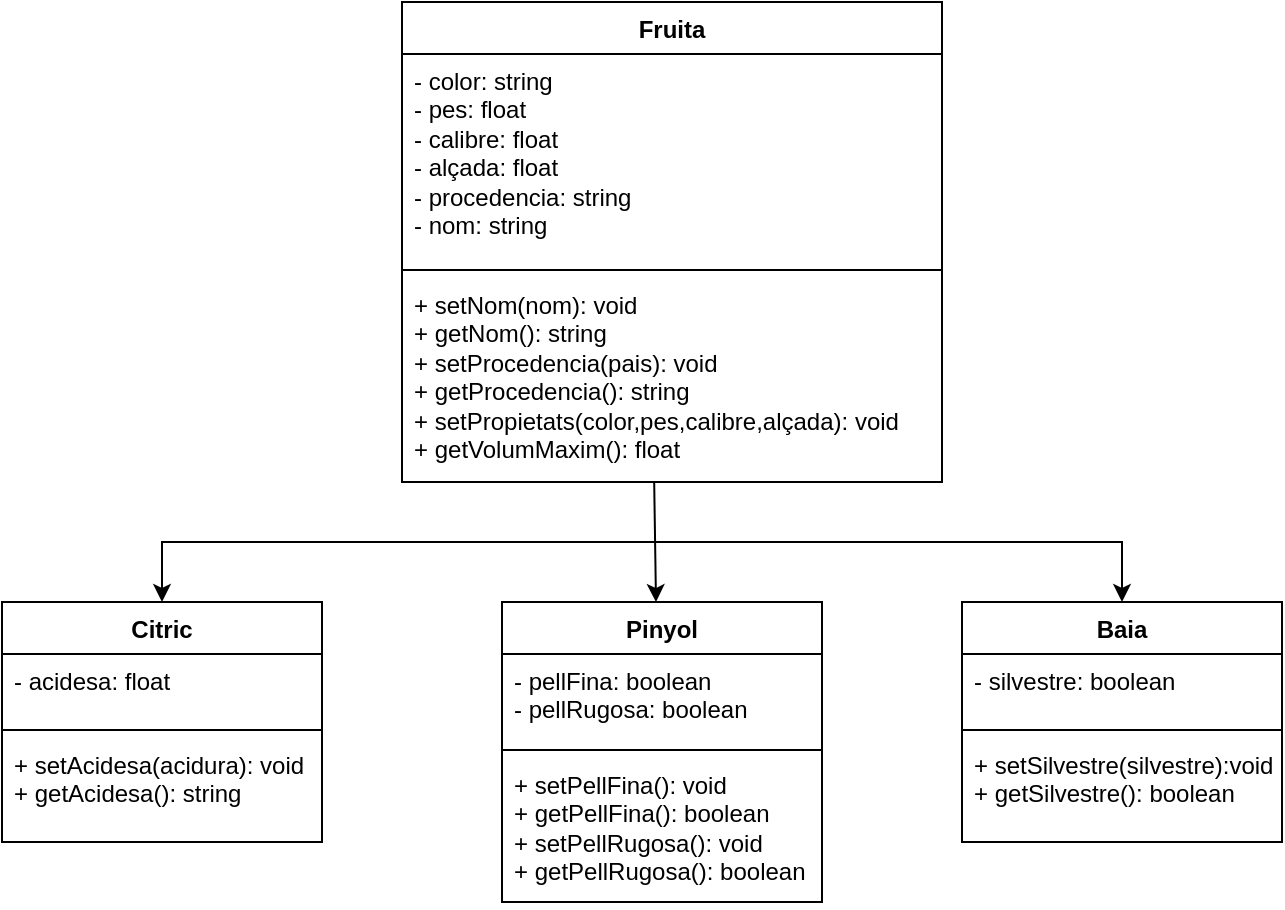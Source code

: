 <mxfile version="21.6.5" type="device">
  <diagram id="C5RBs43oDa-KdzZeNtuy" name="Page-1">
    <mxGraphModel dx="1128" dy="510" grid="1" gridSize="10" guides="1" tooltips="1" connect="1" arrows="1" fold="1" page="1" pageScale="1" pageWidth="827" pageHeight="1169" math="0" shadow="0">
      <root>
        <mxCell id="WIyWlLk6GJQsqaUBKTNV-0" />
        <mxCell id="WIyWlLk6GJQsqaUBKTNV-1" parent="WIyWlLk6GJQsqaUBKTNV-0" />
        <mxCell id="SbMwxhJ8BMuaTjkvZlsN-0" value="Fruita" style="swimlane;fontStyle=1;align=center;verticalAlign=top;childLayout=stackLayout;horizontal=1;startSize=26;horizontalStack=0;resizeParent=1;resizeParentMax=0;resizeLast=0;collapsible=1;marginBottom=0;whiteSpace=wrap;html=1;" vertex="1" parent="WIyWlLk6GJQsqaUBKTNV-1">
          <mxGeometry x="240" y="10" width="270" height="240" as="geometry" />
        </mxCell>
        <mxCell id="SbMwxhJ8BMuaTjkvZlsN-1" value="- color: string&lt;br&gt;- pes: float&lt;br&gt;- calibre: float&lt;br&gt;- alçada: float&lt;br&gt;- procedencia: string&lt;br&gt;- nom: string" style="text;strokeColor=none;fillColor=none;align=left;verticalAlign=top;spacingLeft=4;spacingRight=4;overflow=hidden;rotatable=0;points=[[0,0.5],[1,0.5]];portConstraint=eastwest;whiteSpace=wrap;html=1;" vertex="1" parent="SbMwxhJ8BMuaTjkvZlsN-0">
          <mxGeometry y="26" width="270" height="104" as="geometry" />
        </mxCell>
        <mxCell id="SbMwxhJ8BMuaTjkvZlsN-2" value="" style="line;strokeWidth=1;fillColor=none;align=left;verticalAlign=middle;spacingTop=-1;spacingLeft=3;spacingRight=3;rotatable=0;labelPosition=right;points=[];portConstraint=eastwest;strokeColor=inherit;" vertex="1" parent="SbMwxhJ8BMuaTjkvZlsN-0">
          <mxGeometry y="130" width="270" height="8" as="geometry" />
        </mxCell>
        <mxCell id="SbMwxhJ8BMuaTjkvZlsN-3" value="+ setNom(nom): void&lt;br&gt;+ getNom(): string&lt;br&gt;+ setProcedencia(pais): void&lt;br&gt;+ getProcedencia(): string&lt;br&gt;+ setPropietats(color,pes,calibre,alçada): void&lt;br&gt;+ getVolumMaxim(): float" style="text;strokeColor=none;fillColor=none;align=left;verticalAlign=top;spacingLeft=4;spacingRight=4;overflow=hidden;rotatable=0;points=[[0,0.5],[1,0.5]];portConstraint=eastwest;whiteSpace=wrap;html=1;" vertex="1" parent="SbMwxhJ8BMuaTjkvZlsN-0">
          <mxGeometry y="138" width="270" height="102" as="geometry" />
        </mxCell>
        <mxCell id="SbMwxhJ8BMuaTjkvZlsN-4" value="Citric" style="swimlane;fontStyle=1;align=center;verticalAlign=top;childLayout=stackLayout;horizontal=1;startSize=26;horizontalStack=0;resizeParent=1;resizeParentMax=0;resizeLast=0;collapsible=1;marginBottom=0;whiteSpace=wrap;html=1;" vertex="1" parent="WIyWlLk6GJQsqaUBKTNV-1">
          <mxGeometry x="40" y="310" width="160" height="120" as="geometry" />
        </mxCell>
        <mxCell id="SbMwxhJ8BMuaTjkvZlsN-5" value="- acidesa: float" style="text;strokeColor=none;fillColor=none;align=left;verticalAlign=top;spacingLeft=4;spacingRight=4;overflow=hidden;rotatable=0;points=[[0,0.5],[1,0.5]];portConstraint=eastwest;whiteSpace=wrap;html=1;" vertex="1" parent="SbMwxhJ8BMuaTjkvZlsN-4">
          <mxGeometry y="26" width="160" height="34" as="geometry" />
        </mxCell>
        <mxCell id="SbMwxhJ8BMuaTjkvZlsN-6" value="" style="line;strokeWidth=1;fillColor=none;align=left;verticalAlign=middle;spacingTop=-1;spacingLeft=3;spacingRight=3;rotatable=0;labelPosition=right;points=[];portConstraint=eastwest;strokeColor=inherit;" vertex="1" parent="SbMwxhJ8BMuaTjkvZlsN-4">
          <mxGeometry y="60" width="160" height="8" as="geometry" />
        </mxCell>
        <mxCell id="SbMwxhJ8BMuaTjkvZlsN-7" value="+ setAcidesa(acidura): void&lt;br&gt;+ getAcidesa(): string" style="text;strokeColor=none;fillColor=none;align=left;verticalAlign=top;spacingLeft=4;spacingRight=4;overflow=hidden;rotatable=0;points=[[0,0.5],[1,0.5]];portConstraint=eastwest;whiteSpace=wrap;html=1;" vertex="1" parent="SbMwxhJ8BMuaTjkvZlsN-4">
          <mxGeometry y="68" width="160" height="52" as="geometry" />
        </mxCell>
        <mxCell id="SbMwxhJ8BMuaTjkvZlsN-8" value="Pinyol" style="swimlane;fontStyle=1;align=center;verticalAlign=top;childLayout=stackLayout;horizontal=1;startSize=26;horizontalStack=0;resizeParent=1;resizeParentMax=0;resizeLast=0;collapsible=1;marginBottom=0;whiteSpace=wrap;html=1;" vertex="1" parent="WIyWlLk6GJQsqaUBKTNV-1">
          <mxGeometry x="290" y="310" width="160" height="150" as="geometry" />
        </mxCell>
        <mxCell id="SbMwxhJ8BMuaTjkvZlsN-9" value="- pellFina: boolean&lt;br&gt;- pellRugosa: boolean" style="text;strokeColor=none;fillColor=none;align=left;verticalAlign=top;spacingLeft=4;spacingRight=4;overflow=hidden;rotatable=0;points=[[0,0.5],[1,0.5]];portConstraint=eastwest;whiteSpace=wrap;html=1;" vertex="1" parent="SbMwxhJ8BMuaTjkvZlsN-8">
          <mxGeometry y="26" width="160" height="44" as="geometry" />
        </mxCell>
        <mxCell id="SbMwxhJ8BMuaTjkvZlsN-10" value="" style="line;strokeWidth=1;fillColor=none;align=left;verticalAlign=middle;spacingTop=-1;spacingLeft=3;spacingRight=3;rotatable=0;labelPosition=right;points=[];portConstraint=eastwest;strokeColor=inherit;" vertex="1" parent="SbMwxhJ8BMuaTjkvZlsN-8">
          <mxGeometry y="70" width="160" height="8" as="geometry" />
        </mxCell>
        <mxCell id="SbMwxhJ8BMuaTjkvZlsN-11" value="+ setPellFina(): void&lt;br&gt;+ getPellFina(): boolean&lt;br&gt;+ setPellRugosa(): void&lt;br&gt;+ getPellRugosa(): boolean" style="text;strokeColor=none;fillColor=none;align=left;verticalAlign=top;spacingLeft=4;spacingRight=4;overflow=hidden;rotatable=0;points=[[0,0.5],[1,0.5]];portConstraint=eastwest;whiteSpace=wrap;html=1;" vertex="1" parent="SbMwxhJ8BMuaTjkvZlsN-8">
          <mxGeometry y="78" width="160" height="72" as="geometry" />
        </mxCell>
        <mxCell id="SbMwxhJ8BMuaTjkvZlsN-12" value="Baia" style="swimlane;fontStyle=1;align=center;verticalAlign=top;childLayout=stackLayout;horizontal=1;startSize=26;horizontalStack=0;resizeParent=1;resizeParentMax=0;resizeLast=0;collapsible=1;marginBottom=0;whiteSpace=wrap;html=1;" vertex="1" parent="WIyWlLk6GJQsqaUBKTNV-1">
          <mxGeometry x="520" y="310" width="160" height="120" as="geometry" />
        </mxCell>
        <mxCell id="SbMwxhJ8BMuaTjkvZlsN-13" value="- silvestre: boolean" style="text;strokeColor=none;fillColor=none;align=left;verticalAlign=top;spacingLeft=4;spacingRight=4;overflow=hidden;rotatable=0;points=[[0,0.5],[1,0.5]];portConstraint=eastwest;whiteSpace=wrap;html=1;" vertex="1" parent="SbMwxhJ8BMuaTjkvZlsN-12">
          <mxGeometry y="26" width="160" height="34" as="geometry" />
        </mxCell>
        <mxCell id="SbMwxhJ8BMuaTjkvZlsN-14" value="" style="line;strokeWidth=1;fillColor=none;align=left;verticalAlign=middle;spacingTop=-1;spacingLeft=3;spacingRight=3;rotatable=0;labelPosition=right;points=[];portConstraint=eastwest;strokeColor=inherit;" vertex="1" parent="SbMwxhJ8BMuaTjkvZlsN-12">
          <mxGeometry y="60" width="160" height="8" as="geometry" />
        </mxCell>
        <mxCell id="SbMwxhJ8BMuaTjkvZlsN-15" value="+ setSilvestre(silvestre):void&lt;br&gt;+ getSilvestre(): boolean" style="text;strokeColor=none;fillColor=none;align=left;verticalAlign=top;spacingLeft=4;spacingRight=4;overflow=hidden;rotatable=0;points=[[0,0.5],[1,0.5]];portConstraint=eastwest;whiteSpace=wrap;html=1;" vertex="1" parent="SbMwxhJ8BMuaTjkvZlsN-12">
          <mxGeometry y="68" width="160" height="52" as="geometry" />
        </mxCell>
        <mxCell id="SbMwxhJ8BMuaTjkvZlsN-16" value="" style="endArrow=classic;html=1;rounded=0;entryX=0.5;entryY=0;entryDx=0;entryDy=0;exitX=0.467;exitY=1;exitDx=0;exitDy=0;exitPerimeter=0;" edge="1" parent="WIyWlLk6GJQsqaUBKTNV-1" source="SbMwxhJ8BMuaTjkvZlsN-3">
          <mxGeometry width="50" height="50" relative="1" as="geometry">
            <mxPoint x="330" y="270" as="sourcePoint" />
            <mxPoint x="367" y="310" as="targetPoint" />
          </mxGeometry>
        </mxCell>
        <mxCell id="SbMwxhJ8BMuaTjkvZlsN-17" value="" style="endArrow=classic;html=1;rounded=0;entryX=0.5;entryY=0;entryDx=0;entryDy=0;" edge="1" parent="WIyWlLk6GJQsqaUBKTNV-1">
          <mxGeometry width="50" height="50" relative="1" as="geometry">
            <mxPoint x="370" y="280" as="sourcePoint" />
            <mxPoint x="600" y="310" as="targetPoint" />
            <Array as="points">
              <mxPoint x="600" y="280" />
            </Array>
          </mxGeometry>
        </mxCell>
        <mxCell id="SbMwxhJ8BMuaTjkvZlsN-19" value="" style="endArrow=classic;html=1;rounded=0;entryX=0.5;entryY=0;entryDx=0;entryDy=0;" edge="1" parent="WIyWlLk6GJQsqaUBKTNV-1" target="SbMwxhJ8BMuaTjkvZlsN-4">
          <mxGeometry width="50" height="50" relative="1" as="geometry">
            <mxPoint x="370" y="280" as="sourcePoint" />
            <mxPoint x="440" y="240" as="targetPoint" />
            <Array as="points">
              <mxPoint x="120" y="280" />
            </Array>
          </mxGeometry>
        </mxCell>
      </root>
    </mxGraphModel>
  </diagram>
</mxfile>
